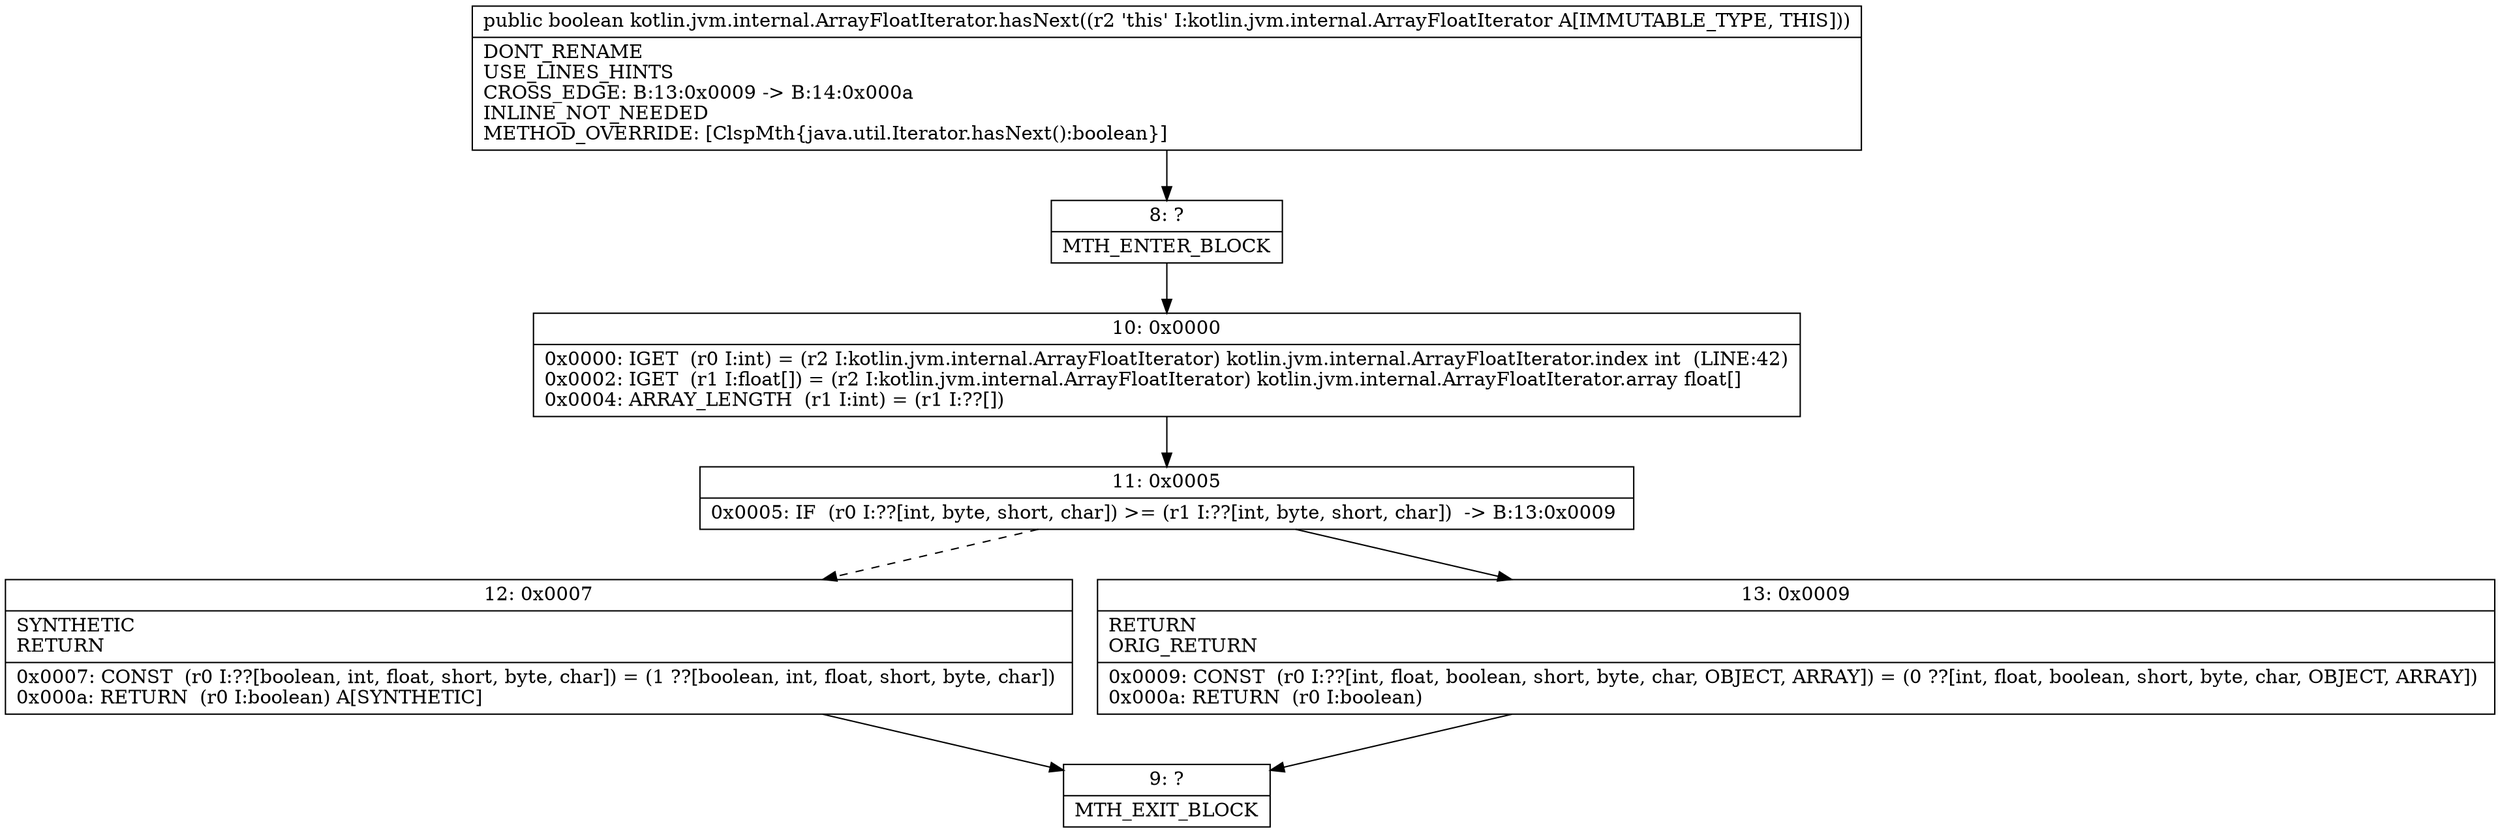 digraph "CFG forkotlin.jvm.internal.ArrayFloatIterator.hasNext()Z" {
Node_8 [shape=record,label="{8\:\ ?|MTH_ENTER_BLOCK\l}"];
Node_10 [shape=record,label="{10\:\ 0x0000|0x0000: IGET  (r0 I:int) = (r2 I:kotlin.jvm.internal.ArrayFloatIterator) kotlin.jvm.internal.ArrayFloatIterator.index int  (LINE:42)\l0x0002: IGET  (r1 I:float[]) = (r2 I:kotlin.jvm.internal.ArrayFloatIterator) kotlin.jvm.internal.ArrayFloatIterator.array float[] \l0x0004: ARRAY_LENGTH  (r1 I:int) = (r1 I:??[]) \l}"];
Node_11 [shape=record,label="{11\:\ 0x0005|0x0005: IF  (r0 I:??[int, byte, short, char]) \>= (r1 I:??[int, byte, short, char])  \-\> B:13:0x0009 \l}"];
Node_12 [shape=record,label="{12\:\ 0x0007|SYNTHETIC\lRETURN\l|0x0007: CONST  (r0 I:??[boolean, int, float, short, byte, char]) = (1 ??[boolean, int, float, short, byte, char]) \l0x000a: RETURN  (r0 I:boolean) A[SYNTHETIC]\l}"];
Node_9 [shape=record,label="{9\:\ ?|MTH_EXIT_BLOCK\l}"];
Node_13 [shape=record,label="{13\:\ 0x0009|RETURN\lORIG_RETURN\l|0x0009: CONST  (r0 I:??[int, float, boolean, short, byte, char, OBJECT, ARRAY]) = (0 ??[int, float, boolean, short, byte, char, OBJECT, ARRAY]) \l0x000a: RETURN  (r0 I:boolean) \l}"];
MethodNode[shape=record,label="{public boolean kotlin.jvm.internal.ArrayFloatIterator.hasNext((r2 'this' I:kotlin.jvm.internal.ArrayFloatIterator A[IMMUTABLE_TYPE, THIS]))  | DONT_RENAME\lUSE_LINES_HINTS\lCROSS_EDGE: B:13:0x0009 \-\> B:14:0x000a\lINLINE_NOT_NEEDED\lMETHOD_OVERRIDE: [ClspMth\{java.util.Iterator.hasNext():boolean\}]\l}"];
MethodNode -> Node_8;Node_8 -> Node_10;
Node_10 -> Node_11;
Node_11 -> Node_12[style=dashed];
Node_11 -> Node_13;
Node_12 -> Node_9;
Node_13 -> Node_9;
}

